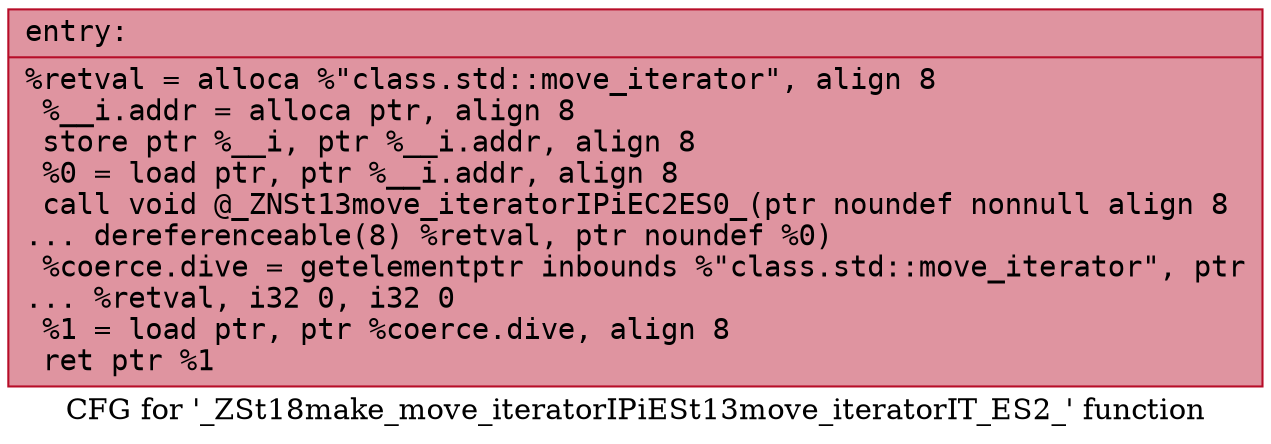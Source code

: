 digraph "CFG for '_ZSt18make_move_iteratorIPiESt13move_iteratorIT_ES2_' function" {
	label="CFG for '_ZSt18make_move_iteratorIPiESt13move_iteratorIT_ES2_' function";

	Node0x55799256f8d0 [shape=record,color="#b70d28ff", style=filled, fillcolor="#b70d2870" fontname="Courier",label="{entry:\l|  %retval = alloca %\"class.std::move_iterator\", align 8\l  %__i.addr = alloca ptr, align 8\l  store ptr %__i, ptr %__i.addr, align 8\l  %0 = load ptr, ptr %__i.addr, align 8\l  call void @_ZNSt13move_iteratorIPiEC2ES0_(ptr noundef nonnull align 8\l... dereferenceable(8) %retval, ptr noundef %0)\l  %coerce.dive = getelementptr inbounds %\"class.std::move_iterator\", ptr\l... %retval, i32 0, i32 0\l  %1 = load ptr, ptr %coerce.dive, align 8\l  ret ptr %1\l}"];
}
